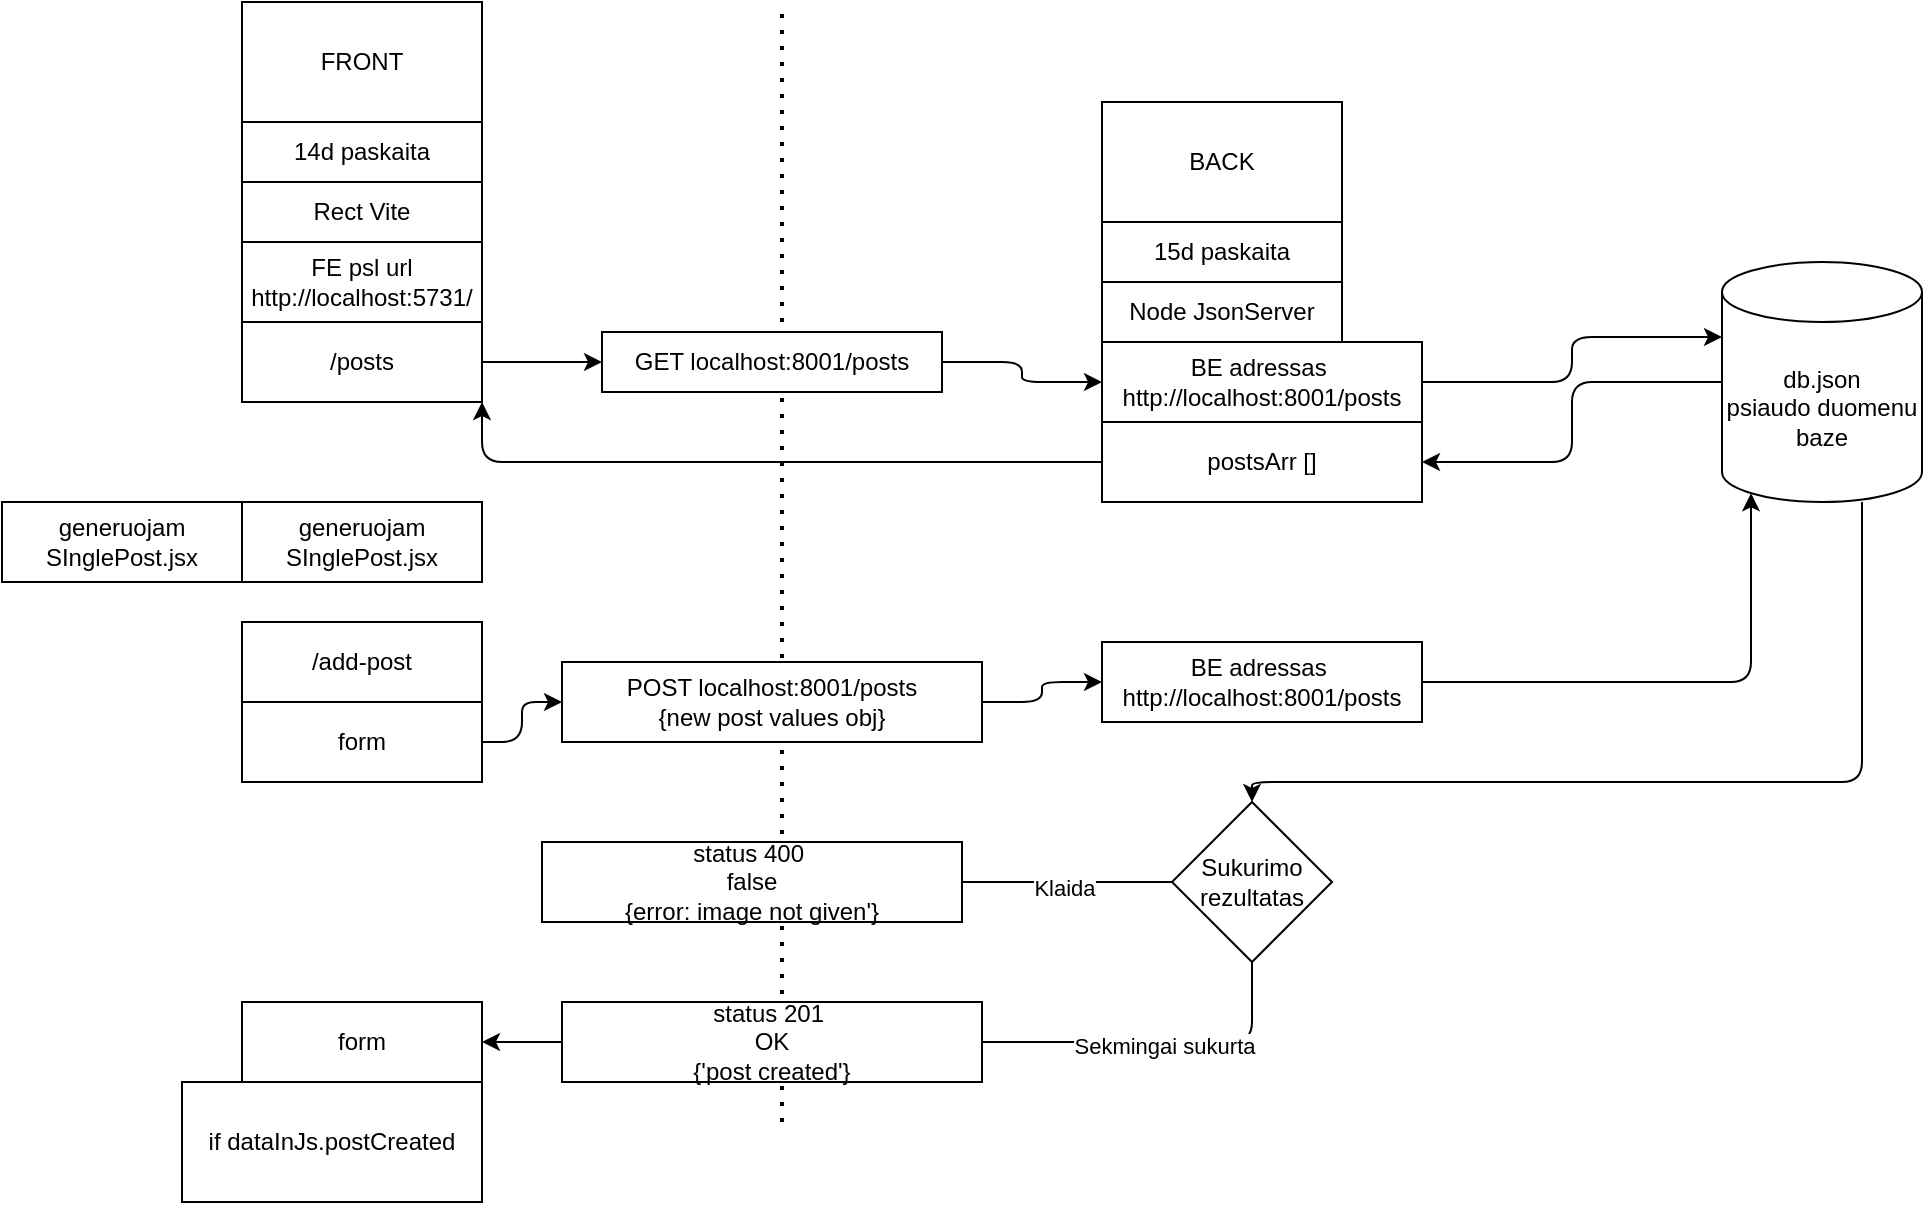 <mxfile>
    <diagram id="384nxGpGg30-uVq1-C2M" name="Page-1">
        <mxGraphModel dx="1861" dy="1583" grid="1" gridSize="10" guides="1" tooltips="1" connect="1" arrows="1" fold="1" page="1" pageScale="1" pageWidth="850" pageHeight="1100" math="0" shadow="0">
            <root>
                <mxCell id="0"/>
                <mxCell id="1" parent="0"/>
                <mxCell id="2" value="FRONT" style="rounded=0;whiteSpace=wrap;html=1;" vertex="1" parent="1">
                    <mxGeometry x="-40" y="-40" width="120" height="60" as="geometry"/>
                </mxCell>
                <mxCell id="3" value="" style="endArrow=none;dashed=1;html=1;dashPattern=1 3;strokeWidth=2;" edge="1" parent="1">
                    <mxGeometry width="50" height="50" relative="1" as="geometry">
                        <mxPoint x="230" y="520" as="sourcePoint"/>
                        <mxPoint x="230" y="-40" as="targetPoint"/>
                    </mxGeometry>
                </mxCell>
                <mxCell id="4" value="BACK" style="rounded=0;whiteSpace=wrap;html=1;" vertex="1" parent="1">
                    <mxGeometry x="390" y="10" width="120" height="60" as="geometry"/>
                </mxCell>
                <mxCell id="5" value="14d paskaita" style="rounded=0;whiteSpace=wrap;html=1;" vertex="1" parent="1">
                    <mxGeometry x="-40" y="20" width="120" height="30" as="geometry"/>
                </mxCell>
                <mxCell id="6" value="15d paskaita" style="rounded=0;whiteSpace=wrap;html=1;" vertex="1" parent="1">
                    <mxGeometry x="390" y="70" width="120" height="30" as="geometry"/>
                </mxCell>
                <mxCell id="7" value="Rect Vite" style="rounded=0;whiteSpace=wrap;html=1;" vertex="1" parent="1">
                    <mxGeometry x="-40" y="50" width="120" height="30" as="geometry"/>
                </mxCell>
                <mxCell id="8" value="Node JsonServer" style="rounded=0;whiteSpace=wrap;html=1;" vertex="1" parent="1">
                    <mxGeometry x="390" y="100" width="120" height="30" as="geometry"/>
                </mxCell>
                <mxCell id="9" value="FE psl url&lt;br&gt;http://localhost:5731/" style="rounded=0;whiteSpace=wrap;html=1;" vertex="1" parent="1">
                    <mxGeometry x="-40" y="80" width="120" height="40" as="geometry"/>
                </mxCell>
                <mxCell id="12" style="edgeStyle=orthogonalEdgeStyle;html=1;entryX=0;entryY=0.5;entryDx=0;entryDy=0;startArrow=none;" edge="1" parent="1" source="25" target="11">
                    <mxGeometry relative="1" as="geometry"/>
                </mxCell>
                <mxCell id="27" style="edgeStyle=orthogonalEdgeStyle;html=1;entryX=0;entryY=0.5;entryDx=0;entryDy=0;" edge="1" parent="1" source="10" target="25">
                    <mxGeometry relative="1" as="geometry"/>
                </mxCell>
                <mxCell id="10" value="/posts" style="rounded=0;whiteSpace=wrap;html=1;" vertex="1" parent="1">
                    <mxGeometry x="-40" y="120" width="120" height="40" as="geometry"/>
                </mxCell>
                <mxCell id="21" style="edgeStyle=orthogonalEdgeStyle;html=1;entryX=0;entryY=0;entryDx=0;entryDy=37.5;entryPerimeter=0;" edge="1" parent="1" source="11" target="20">
                    <mxGeometry relative="1" as="geometry"/>
                </mxCell>
                <mxCell id="11" value="BE adressas&amp;nbsp;&lt;br&gt;http://localhost:8001/posts" style="rounded=0;whiteSpace=wrap;html=1;" vertex="1" parent="1">
                    <mxGeometry x="390" y="130" width="160" height="40" as="geometry"/>
                </mxCell>
                <mxCell id="14" style="edgeStyle=orthogonalEdgeStyle;html=1;entryX=1;entryY=1;entryDx=0;entryDy=0;" edge="1" parent="1" source="13" target="10">
                    <mxGeometry relative="1" as="geometry"/>
                </mxCell>
                <mxCell id="13" value="postsArr []" style="rounded=0;whiteSpace=wrap;html=1;" vertex="1" parent="1">
                    <mxGeometry x="390" y="170" width="160" height="40" as="geometry"/>
                </mxCell>
                <mxCell id="15" value="generuojam SInglePost.jsx" style="rounded=0;whiteSpace=wrap;html=1;" vertex="1" parent="1">
                    <mxGeometry x="-40" y="210" width="120" height="40" as="geometry"/>
                </mxCell>
                <mxCell id="16" value="generuojam SInglePost.jsx" style="rounded=0;whiteSpace=wrap;html=1;" vertex="1" parent="1">
                    <mxGeometry x="-160" y="210" width="120" height="40" as="geometry"/>
                </mxCell>
                <mxCell id="17" value="/add-post" style="rounded=0;whiteSpace=wrap;html=1;" vertex="1" parent="1">
                    <mxGeometry x="-40" y="270" width="120" height="40" as="geometry"/>
                </mxCell>
                <mxCell id="28" style="edgeStyle=orthogonalEdgeStyle;html=1;entryX=0;entryY=0.5;entryDx=0;entryDy=0;" edge="1" parent="1" source="18" target="19">
                    <mxGeometry relative="1" as="geometry"/>
                </mxCell>
                <mxCell id="18" value="form" style="rounded=0;whiteSpace=wrap;html=1;" vertex="1" parent="1">
                    <mxGeometry x="-40" y="310" width="120" height="40" as="geometry"/>
                </mxCell>
                <mxCell id="24" style="edgeStyle=orthogonalEdgeStyle;html=1;entryX=0;entryY=0.5;entryDx=0;entryDy=0;" edge="1" parent="1" source="19" target="23">
                    <mxGeometry relative="1" as="geometry"/>
                </mxCell>
                <mxCell id="19" value="POST localhost:8001/posts&lt;br&gt;{new post values obj}" style="rounded=0;whiteSpace=wrap;html=1;" vertex="1" parent="1">
                    <mxGeometry x="120" y="290" width="210" height="40" as="geometry"/>
                </mxCell>
                <mxCell id="22" style="edgeStyle=orthogonalEdgeStyle;html=1;entryX=1;entryY=0.5;entryDx=0;entryDy=0;" edge="1" parent="1" source="20" target="13">
                    <mxGeometry relative="1" as="geometry"/>
                </mxCell>
                <mxCell id="32" style="edgeStyle=orthogonalEdgeStyle;html=1;entryX=0.5;entryY=0;entryDx=0;entryDy=0;" edge="1" parent="1" source="20" target="33">
                    <mxGeometry relative="1" as="geometry">
                        <mxPoint x="550" y="380" as="targetPoint"/>
                        <Array as="points">
                            <mxPoint x="770" y="350"/>
                            <mxPoint x="465" y="350"/>
                        </Array>
                    </mxGeometry>
                </mxCell>
                <mxCell id="20" value="db.json&lt;br&gt;psiaudo duomenu baze" style="shape=cylinder3;whiteSpace=wrap;html=1;boundedLbl=1;backgroundOutline=1;size=15;" vertex="1" parent="1">
                    <mxGeometry x="700" y="90" width="100" height="120" as="geometry"/>
                </mxCell>
                <mxCell id="29" style="edgeStyle=orthogonalEdgeStyle;html=1;entryX=0.145;entryY=1;entryDx=0;entryDy=-4.35;entryPerimeter=0;" edge="1" parent="1" source="23" target="20">
                    <mxGeometry relative="1" as="geometry"/>
                </mxCell>
                <mxCell id="23" value="BE adressas&amp;nbsp;&lt;br&gt;http://localhost:8001/posts" style="rounded=0;whiteSpace=wrap;html=1;" vertex="1" parent="1">
                    <mxGeometry x="390" y="280" width="160" height="40" as="geometry"/>
                </mxCell>
                <mxCell id="25" value="GET localhost:8001/posts" style="rounded=0;whiteSpace=wrap;html=1;" vertex="1" parent="1">
                    <mxGeometry x="140" y="125" width="170" height="30" as="geometry"/>
                </mxCell>
                <mxCell id="26" value="" style="edgeStyle=orthogonalEdgeStyle;html=1;entryX=0;entryY=0.5;entryDx=0;entryDy=0;endArrow=none;" edge="1" parent="1" source="10">
                    <mxGeometry relative="1" as="geometry">
                        <mxPoint x="80" y="140" as="sourcePoint"/>
                        <mxPoint x="90" y="140" as="targetPoint"/>
                    </mxGeometry>
                </mxCell>
                <mxCell id="34" style="edgeStyle=orthogonalEdgeStyle;html=1;entryX=1;entryY=0.5;entryDx=0;entryDy=0;" edge="1" parent="1" source="33" target="36">
                    <mxGeometry relative="1" as="geometry">
                        <mxPoint x="465" y="540.0" as="targetPoint"/>
                        <Array as="points">
                            <mxPoint x="465" y="480"/>
                        </Array>
                    </mxGeometry>
                </mxCell>
                <mxCell id="35" value="Sekmingai sukurta" style="edgeLabel;html=1;align=center;verticalAlign=middle;resizable=0;points=[];" vertex="1" connectable="0" parent="34">
                    <mxGeometry x="-0.312" y="2" relative="1" as="geometry">
                        <mxPoint x="62" as="offset"/>
                    </mxGeometry>
                </mxCell>
                <mxCell id="37" value="Text" style="edgeLabel;html=1;align=center;verticalAlign=middle;resizable=0;points=[];" vertex="1" connectable="0" parent="34">
                    <mxGeometry x="0.692" relative="1" as="geometry">
                        <mxPoint as="offset"/>
                    </mxGeometry>
                </mxCell>
                <mxCell id="40" style="edgeStyle=orthogonalEdgeStyle;html=1;" edge="1" parent="1" source="33">
                    <mxGeometry relative="1" as="geometry">
                        <mxPoint x="290" y="400" as="targetPoint"/>
                    </mxGeometry>
                </mxCell>
                <mxCell id="42" value="Klaida" style="edgeLabel;html=1;align=center;verticalAlign=middle;resizable=0;points=[];" vertex="1" connectable="0" parent="40">
                    <mxGeometry x="0.222" y="2" relative="1" as="geometry">
                        <mxPoint x="28" as="offset"/>
                    </mxGeometry>
                </mxCell>
                <mxCell id="33" value="&lt;span&gt;Sukurimo rezultatas&lt;/span&gt;" style="rhombus;whiteSpace=wrap;html=1;" vertex="1" parent="1">
                    <mxGeometry x="425" y="360" width="80" height="80" as="geometry"/>
                </mxCell>
                <mxCell id="36" value="form" style="rounded=0;whiteSpace=wrap;html=1;" vertex="1" parent="1">
                    <mxGeometry x="-40" y="460" width="120" height="40" as="geometry"/>
                </mxCell>
                <mxCell id="38" value="status 201&amp;nbsp;&lt;br&gt;OK&lt;br&gt;{'post created'}" style="rounded=0;whiteSpace=wrap;html=1;" vertex="1" parent="1">
                    <mxGeometry x="120" y="460" width="210" height="40" as="geometry"/>
                </mxCell>
                <mxCell id="39" value="if dataInJs.postCreated" style="rounded=0;whiteSpace=wrap;html=1;" vertex="1" parent="1">
                    <mxGeometry x="-70" y="500" width="150" height="60" as="geometry"/>
                </mxCell>
                <mxCell id="43" value="status 400&amp;nbsp;&lt;br&gt;false&lt;br&gt;{error: image not given'}" style="rounded=0;whiteSpace=wrap;html=1;" vertex="1" parent="1">
                    <mxGeometry x="110" y="380" width="210" height="40" as="geometry"/>
                </mxCell>
            </root>
        </mxGraphModel>
    </diagram>
</mxfile>